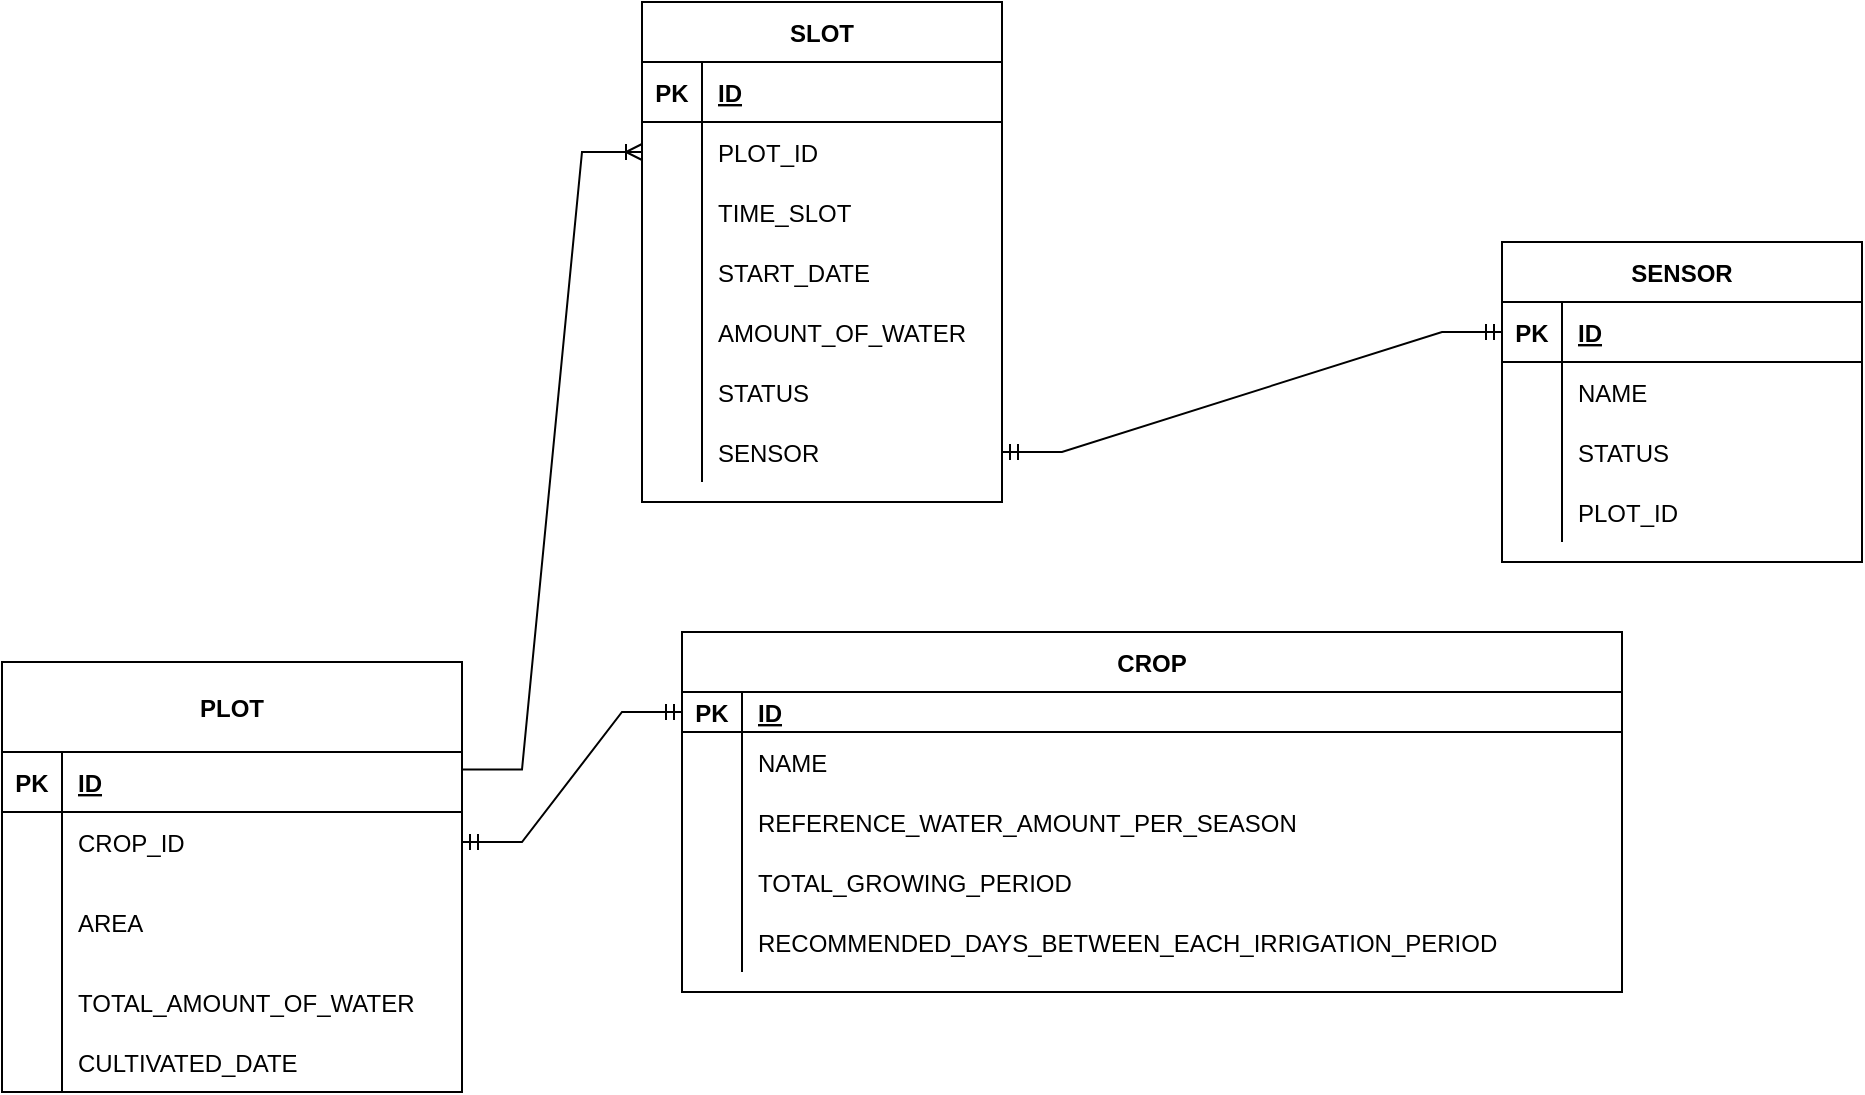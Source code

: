 <mxfile version="20.2.0" type="device"><diagram id="R2lEEEUBdFMjLlhIrx00" name="Page-1"><mxGraphModel dx="1038" dy="1587" grid="1" gridSize="10" guides="1" tooltips="1" connect="1" arrows="1" fold="1" page="1" pageScale="1" pageWidth="850" pageHeight="1100" math="0" shadow="0" extFonts="Permanent Marker^https://fonts.googleapis.com/css?family=Permanent+Marker"><root><mxCell id="0"/><mxCell id="1" parent="0"/><mxCell id="iu4wurZVqodTLWsIj6tv-12" value="CROP" style="shape=table;startSize=30;container=1;collapsible=1;childLayout=tableLayout;fixedRows=1;rowLines=0;fontStyle=1;align=center;resizeLast=1;" parent="1" vertex="1"><mxGeometry x="340" y="75" width="470" height="180" as="geometry"/></mxCell><mxCell id="iu4wurZVqodTLWsIj6tv-13" value="" style="shape=tableRow;horizontal=0;startSize=0;swimlaneHead=0;swimlaneBody=0;fillColor=none;collapsible=0;dropTarget=0;points=[[0,0.5],[1,0.5]];portConstraint=eastwest;top=0;left=0;right=0;bottom=1;" parent="iu4wurZVqodTLWsIj6tv-12" vertex="1"><mxGeometry y="30" width="470" height="20" as="geometry"/></mxCell><mxCell id="iu4wurZVqodTLWsIj6tv-14" value="PK" style="shape=partialRectangle;connectable=0;fillColor=none;top=0;left=0;bottom=0;right=0;fontStyle=1;overflow=hidden;" parent="iu4wurZVqodTLWsIj6tv-13" vertex="1"><mxGeometry width="30" height="20" as="geometry"><mxRectangle width="30" height="20" as="alternateBounds"/></mxGeometry></mxCell><mxCell id="iu4wurZVqodTLWsIj6tv-15" value="ID" style="shape=partialRectangle;connectable=0;fillColor=none;top=0;left=0;bottom=0;right=0;align=left;spacingLeft=6;fontStyle=5;overflow=hidden;" parent="iu4wurZVqodTLWsIj6tv-13" vertex="1"><mxGeometry x="30" width="440" height="20" as="geometry"><mxRectangle width="440" height="20" as="alternateBounds"/></mxGeometry></mxCell><mxCell id="iu4wurZVqodTLWsIj6tv-16" value="" style="shape=tableRow;horizontal=0;startSize=0;swimlaneHead=0;swimlaneBody=0;fillColor=none;collapsible=0;dropTarget=0;points=[[0,0.5],[1,0.5]];portConstraint=eastwest;top=0;left=0;right=0;bottom=0;" parent="iu4wurZVqodTLWsIj6tv-12" vertex="1"><mxGeometry y="50" width="470" height="30" as="geometry"/></mxCell><mxCell id="iu4wurZVqodTLWsIj6tv-17" value="" style="shape=partialRectangle;connectable=0;fillColor=none;top=0;left=0;bottom=0;right=0;editable=1;overflow=hidden;" parent="iu4wurZVqodTLWsIj6tv-16" vertex="1"><mxGeometry width="30" height="30" as="geometry"><mxRectangle width="30" height="30" as="alternateBounds"/></mxGeometry></mxCell><mxCell id="iu4wurZVqodTLWsIj6tv-18" value="NAME" style="shape=partialRectangle;connectable=0;fillColor=none;top=0;left=0;bottom=0;right=0;align=left;spacingLeft=6;overflow=hidden;" parent="iu4wurZVqodTLWsIj6tv-16" vertex="1"><mxGeometry x="30" width="440" height="30" as="geometry"><mxRectangle width="440" height="30" as="alternateBounds"/></mxGeometry></mxCell><mxCell id="iu4wurZVqodTLWsIj6tv-19" value="" style="shape=tableRow;horizontal=0;startSize=0;swimlaneHead=0;swimlaneBody=0;fillColor=none;collapsible=0;dropTarget=0;points=[[0,0.5],[1,0.5]];portConstraint=eastwest;top=0;left=0;right=0;bottom=0;" parent="iu4wurZVqodTLWsIj6tv-12" vertex="1"><mxGeometry y="80" width="470" height="30" as="geometry"/></mxCell><mxCell id="iu4wurZVqodTLWsIj6tv-20" value="" style="shape=partialRectangle;connectable=0;fillColor=none;top=0;left=0;bottom=0;right=0;editable=1;overflow=hidden;" parent="iu4wurZVqodTLWsIj6tv-19" vertex="1"><mxGeometry width="30" height="30" as="geometry"><mxRectangle width="30" height="30" as="alternateBounds"/></mxGeometry></mxCell><mxCell id="iu4wurZVqodTLWsIj6tv-21" value="REFERENCE_WATER_AMOUNT_PER_SEASON" style="shape=partialRectangle;connectable=0;fillColor=none;top=0;left=0;bottom=0;right=0;align=left;spacingLeft=6;overflow=hidden;" parent="iu4wurZVqodTLWsIj6tv-19" vertex="1"><mxGeometry x="30" width="440" height="30" as="geometry"><mxRectangle width="440" height="30" as="alternateBounds"/></mxGeometry></mxCell><mxCell id="iu4wurZVqodTLWsIj6tv-22" value="" style="shape=tableRow;horizontal=0;startSize=0;swimlaneHead=0;swimlaneBody=0;fillColor=none;collapsible=0;dropTarget=0;points=[[0,0.5],[1,0.5]];portConstraint=eastwest;top=0;left=0;right=0;bottom=0;" parent="iu4wurZVqodTLWsIj6tv-12" vertex="1"><mxGeometry y="110" width="470" height="30" as="geometry"/></mxCell><mxCell id="iu4wurZVqodTLWsIj6tv-23" value="" style="shape=partialRectangle;connectable=0;fillColor=none;top=0;left=0;bottom=0;right=0;editable=1;overflow=hidden;" parent="iu4wurZVqodTLWsIj6tv-22" vertex="1"><mxGeometry width="30" height="30" as="geometry"><mxRectangle width="30" height="30" as="alternateBounds"/></mxGeometry></mxCell><mxCell id="iu4wurZVqodTLWsIj6tv-24" value="TOTAL_GROWING_PERIOD" style="shape=partialRectangle;connectable=0;fillColor=none;top=0;left=0;bottom=0;right=0;align=left;spacingLeft=6;overflow=hidden;" parent="iu4wurZVqodTLWsIj6tv-22" vertex="1"><mxGeometry x="30" width="440" height="30" as="geometry"><mxRectangle width="440" height="30" as="alternateBounds"/></mxGeometry></mxCell><mxCell id="iu4wurZVqodTLWsIj6tv-25" value="" style="shape=tableRow;horizontal=0;startSize=0;swimlaneHead=0;swimlaneBody=0;fillColor=none;collapsible=0;dropTarget=0;points=[[0,0.5],[1,0.5]];portConstraint=eastwest;top=0;left=0;right=0;bottom=0;" parent="iu4wurZVqodTLWsIj6tv-12" vertex="1"><mxGeometry y="140" width="470" height="30" as="geometry"/></mxCell><mxCell id="iu4wurZVqodTLWsIj6tv-26" value="" style="shape=partialRectangle;connectable=0;fillColor=none;top=0;left=0;bottom=0;right=0;editable=1;overflow=hidden;" parent="iu4wurZVqodTLWsIj6tv-25" vertex="1"><mxGeometry width="30" height="30" as="geometry"><mxRectangle width="30" height="30" as="alternateBounds"/></mxGeometry></mxCell><mxCell id="iu4wurZVqodTLWsIj6tv-27" value="RECOMMENDED_DAYS_BETWEEN_EACH_IRRIGATION_PERIOD" style="shape=partialRectangle;connectable=0;fillColor=none;top=0;left=0;bottom=0;right=0;align=left;spacingLeft=6;overflow=hidden;" parent="iu4wurZVqodTLWsIj6tv-25" vertex="1"><mxGeometry x="30" width="440" height="30" as="geometry"><mxRectangle width="440" height="30" as="alternateBounds"/></mxGeometry></mxCell><mxCell id="iu4wurZVqodTLWsIj6tv-37" value="PLOT" style="shape=table;startSize=45;container=1;collapsible=1;childLayout=tableLayout;fixedRows=1;rowLines=0;fontStyle=1;align=center;resizeLast=1;" parent="1" vertex="1"><mxGeometry y="90" width="230" height="215" as="geometry"/></mxCell><mxCell id="iu4wurZVqodTLWsIj6tv-38" value="" style="shape=tableRow;horizontal=0;startSize=0;swimlaneHead=0;swimlaneBody=0;fillColor=none;collapsible=0;dropTarget=0;points=[[0,0.5],[1,0.5]];portConstraint=eastwest;top=0;left=0;right=0;bottom=1;" parent="iu4wurZVqodTLWsIj6tv-37" vertex="1"><mxGeometry y="45" width="230" height="30" as="geometry"/></mxCell><mxCell id="iu4wurZVqodTLWsIj6tv-39" value="PK" style="shape=partialRectangle;connectable=0;fillColor=none;top=0;left=0;bottom=0;right=0;fontStyle=1;overflow=hidden;" parent="iu4wurZVqodTLWsIj6tv-38" vertex="1"><mxGeometry width="30" height="30" as="geometry"><mxRectangle width="30" height="30" as="alternateBounds"/></mxGeometry></mxCell><mxCell id="iu4wurZVqodTLWsIj6tv-40" value="ID" style="shape=partialRectangle;connectable=0;fillColor=none;top=0;left=0;bottom=0;right=0;align=left;spacingLeft=6;fontStyle=5;overflow=hidden;" parent="iu4wurZVqodTLWsIj6tv-38" vertex="1"><mxGeometry x="30" width="200" height="30" as="geometry"><mxRectangle width="200" height="30" as="alternateBounds"/></mxGeometry></mxCell><mxCell id="iu4wurZVqodTLWsIj6tv-41" value="" style="shape=tableRow;horizontal=0;startSize=0;swimlaneHead=0;swimlaneBody=0;fillColor=none;collapsible=0;dropTarget=0;points=[[0,0.5],[1,0.5]];portConstraint=eastwest;top=0;left=0;right=0;bottom=0;" parent="iu4wurZVqodTLWsIj6tv-37" vertex="1"><mxGeometry y="75" width="230" height="30" as="geometry"/></mxCell><mxCell id="iu4wurZVqodTLWsIj6tv-42" value="" style="shape=partialRectangle;connectable=0;fillColor=none;top=0;left=0;bottom=0;right=0;editable=1;overflow=hidden;" parent="iu4wurZVqodTLWsIj6tv-41" vertex="1"><mxGeometry width="30" height="30" as="geometry"><mxRectangle width="30" height="30" as="alternateBounds"/></mxGeometry></mxCell><mxCell id="iu4wurZVqodTLWsIj6tv-43" value="CROP_ID" style="shape=partialRectangle;connectable=0;fillColor=none;top=0;left=0;bottom=0;right=0;align=left;spacingLeft=6;overflow=hidden;" parent="iu4wurZVqodTLWsIj6tv-41" vertex="1"><mxGeometry x="30" width="200" height="30" as="geometry"><mxRectangle width="200" height="30" as="alternateBounds"/></mxGeometry></mxCell><mxCell id="iu4wurZVqodTLWsIj6tv-44" value="" style="shape=tableRow;horizontal=0;startSize=0;swimlaneHead=0;swimlaneBody=0;fillColor=none;collapsible=0;dropTarget=0;points=[[0,0.5],[1,0.5]];portConstraint=eastwest;top=0;left=0;right=0;bottom=0;" parent="iu4wurZVqodTLWsIj6tv-37" vertex="1"><mxGeometry y="105" width="230" height="50" as="geometry"/></mxCell><mxCell id="iu4wurZVqodTLWsIj6tv-45" value="" style="shape=partialRectangle;connectable=0;fillColor=none;top=0;left=0;bottom=0;right=0;editable=1;overflow=hidden;" parent="iu4wurZVqodTLWsIj6tv-44" vertex="1"><mxGeometry width="30" height="50" as="geometry"><mxRectangle width="30" height="50" as="alternateBounds"/></mxGeometry></mxCell><mxCell id="iu4wurZVqodTLWsIj6tv-46" value="AREA" style="shape=partialRectangle;connectable=0;fillColor=none;top=0;left=0;bottom=0;right=0;align=left;spacingLeft=6;overflow=hidden;" parent="iu4wurZVqodTLWsIj6tv-44" vertex="1"><mxGeometry x="30" width="200" height="50" as="geometry"><mxRectangle width="200" height="50" as="alternateBounds"/></mxGeometry></mxCell><mxCell id="iu4wurZVqodTLWsIj6tv-47" value="" style="shape=tableRow;horizontal=0;startSize=0;swimlaneHead=0;swimlaneBody=0;fillColor=none;collapsible=0;dropTarget=0;points=[[0,0.5],[1,0.5]];portConstraint=eastwest;top=0;left=0;right=0;bottom=0;" parent="iu4wurZVqodTLWsIj6tv-37" vertex="1"><mxGeometry y="155" width="230" height="30" as="geometry"/></mxCell><mxCell id="iu4wurZVqodTLWsIj6tv-48" value="" style="shape=partialRectangle;connectable=0;fillColor=none;top=0;left=0;bottom=0;right=0;editable=1;overflow=hidden;" parent="iu4wurZVqodTLWsIj6tv-47" vertex="1"><mxGeometry width="30" height="30" as="geometry"><mxRectangle width="30" height="30" as="alternateBounds"/></mxGeometry></mxCell><mxCell id="iu4wurZVqodTLWsIj6tv-49" value="TOTAL_AMOUNT_OF_WATER" style="shape=partialRectangle;connectable=0;fillColor=none;top=0;left=0;bottom=0;right=0;align=left;spacingLeft=6;overflow=hidden;" parent="iu4wurZVqodTLWsIj6tv-47" vertex="1"><mxGeometry x="30" width="200" height="30" as="geometry"><mxRectangle width="200" height="30" as="alternateBounds"/></mxGeometry></mxCell><mxCell id="iu4wurZVqodTLWsIj6tv-68" value="" style="shape=tableRow;horizontal=0;startSize=0;swimlaneHead=0;swimlaneBody=0;fillColor=none;collapsible=0;dropTarget=0;points=[[0,0.5],[1,0.5]];portConstraint=eastwest;top=0;left=0;right=0;bottom=0;" parent="iu4wurZVqodTLWsIj6tv-37" vertex="1"><mxGeometry y="185" width="230" height="30" as="geometry"/></mxCell><mxCell id="iu4wurZVqodTLWsIj6tv-69" value="" style="shape=partialRectangle;connectable=0;fillColor=none;top=0;left=0;bottom=0;right=0;editable=1;overflow=hidden;" parent="iu4wurZVqodTLWsIj6tv-68" vertex="1"><mxGeometry width="30" height="30" as="geometry"><mxRectangle width="30" height="30" as="alternateBounds"/></mxGeometry></mxCell><mxCell id="iu4wurZVqodTLWsIj6tv-70" value="CULTIVATED_DATE" style="shape=partialRectangle;connectable=0;fillColor=none;top=0;left=0;bottom=0;right=0;align=left;spacingLeft=6;overflow=hidden;" parent="iu4wurZVqodTLWsIj6tv-68" vertex="1"><mxGeometry x="30" width="200" height="30" as="geometry"><mxRectangle width="200" height="30" as="alternateBounds"/></mxGeometry></mxCell><mxCell id="iu4wurZVqodTLWsIj6tv-55" value="SENSOR" style="shape=table;startSize=30;container=1;collapsible=1;childLayout=tableLayout;fixedRows=1;rowLines=0;fontStyle=1;align=center;resizeLast=1;" parent="1" vertex="1"><mxGeometry x="750" y="-120" width="180" height="160" as="geometry"/></mxCell><mxCell id="iu4wurZVqodTLWsIj6tv-56" value="" style="shape=tableRow;horizontal=0;startSize=0;swimlaneHead=0;swimlaneBody=0;fillColor=none;collapsible=0;dropTarget=0;points=[[0,0.5],[1,0.5]];portConstraint=eastwest;top=0;left=0;right=0;bottom=1;" parent="iu4wurZVqodTLWsIj6tv-55" vertex="1"><mxGeometry y="30" width="180" height="30" as="geometry"/></mxCell><mxCell id="iu4wurZVqodTLWsIj6tv-57" value="PK" style="shape=partialRectangle;connectable=0;fillColor=none;top=0;left=0;bottom=0;right=0;fontStyle=1;overflow=hidden;" parent="iu4wurZVqodTLWsIj6tv-56" vertex="1"><mxGeometry width="30" height="30" as="geometry"><mxRectangle width="30" height="30" as="alternateBounds"/></mxGeometry></mxCell><mxCell id="iu4wurZVqodTLWsIj6tv-58" value="ID" style="shape=partialRectangle;connectable=0;fillColor=none;top=0;left=0;bottom=0;right=0;align=left;spacingLeft=6;fontStyle=5;overflow=hidden;" parent="iu4wurZVqodTLWsIj6tv-56" vertex="1"><mxGeometry x="30" width="150" height="30" as="geometry"><mxRectangle width="150" height="30" as="alternateBounds"/></mxGeometry></mxCell><mxCell id="iu4wurZVqodTLWsIj6tv-59" value="" style="shape=tableRow;horizontal=0;startSize=0;swimlaneHead=0;swimlaneBody=0;fillColor=none;collapsible=0;dropTarget=0;points=[[0,0.5],[1,0.5]];portConstraint=eastwest;top=0;left=0;right=0;bottom=0;" parent="iu4wurZVqodTLWsIj6tv-55" vertex="1"><mxGeometry y="60" width="180" height="30" as="geometry"/></mxCell><mxCell id="iu4wurZVqodTLWsIj6tv-60" value="" style="shape=partialRectangle;connectable=0;fillColor=none;top=0;left=0;bottom=0;right=0;editable=1;overflow=hidden;" parent="iu4wurZVqodTLWsIj6tv-59" vertex="1"><mxGeometry width="30" height="30" as="geometry"><mxRectangle width="30" height="30" as="alternateBounds"/></mxGeometry></mxCell><mxCell id="iu4wurZVqodTLWsIj6tv-61" value="NAME" style="shape=partialRectangle;connectable=0;fillColor=none;top=0;left=0;bottom=0;right=0;align=left;spacingLeft=6;overflow=hidden;" parent="iu4wurZVqodTLWsIj6tv-59" vertex="1"><mxGeometry x="30" width="150" height="30" as="geometry"><mxRectangle width="150" height="30" as="alternateBounds"/></mxGeometry></mxCell><mxCell id="iu4wurZVqodTLWsIj6tv-62" value="" style="shape=tableRow;horizontal=0;startSize=0;swimlaneHead=0;swimlaneBody=0;fillColor=none;collapsible=0;dropTarget=0;points=[[0,0.5],[1,0.5]];portConstraint=eastwest;top=0;left=0;right=0;bottom=0;" parent="iu4wurZVqodTLWsIj6tv-55" vertex="1"><mxGeometry y="90" width="180" height="30" as="geometry"/></mxCell><mxCell id="iu4wurZVqodTLWsIj6tv-63" value="" style="shape=partialRectangle;connectable=0;fillColor=none;top=0;left=0;bottom=0;right=0;editable=1;overflow=hidden;" parent="iu4wurZVqodTLWsIj6tv-62" vertex="1"><mxGeometry width="30" height="30" as="geometry"><mxRectangle width="30" height="30" as="alternateBounds"/></mxGeometry></mxCell><mxCell id="iu4wurZVqodTLWsIj6tv-64" value="STATUS" style="shape=partialRectangle;connectable=0;fillColor=none;top=0;left=0;bottom=0;right=0;align=left;spacingLeft=6;overflow=hidden;" parent="iu4wurZVqodTLWsIj6tv-62" vertex="1"><mxGeometry x="30" width="150" height="30" as="geometry"><mxRectangle width="150" height="30" as="alternateBounds"/></mxGeometry></mxCell><mxCell id="iu4wurZVqodTLWsIj6tv-65" value="" style="shape=tableRow;horizontal=0;startSize=0;swimlaneHead=0;swimlaneBody=0;fillColor=none;collapsible=0;dropTarget=0;points=[[0,0.5],[1,0.5]];portConstraint=eastwest;top=0;left=0;right=0;bottom=0;" parent="iu4wurZVqodTLWsIj6tv-55" vertex="1"><mxGeometry y="120" width="180" height="30" as="geometry"/></mxCell><mxCell id="iu4wurZVqodTLWsIj6tv-66" value="" style="shape=partialRectangle;connectable=0;fillColor=none;top=0;left=0;bottom=0;right=0;editable=1;overflow=hidden;" parent="iu4wurZVqodTLWsIj6tv-65" vertex="1"><mxGeometry width="30" height="30" as="geometry"><mxRectangle width="30" height="30" as="alternateBounds"/></mxGeometry></mxCell><mxCell id="iu4wurZVqodTLWsIj6tv-67" value="PLOT_ID" style="shape=partialRectangle;connectable=0;fillColor=none;top=0;left=0;bottom=0;right=0;align=left;spacingLeft=6;overflow=hidden;" parent="iu4wurZVqodTLWsIj6tv-65" vertex="1"><mxGeometry x="30" width="150" height="30" as="geometry"><mxRectangle width="150" height="30" as="alternateBounds"/></mxGeometry></mxCell><mxCell id="iu4wurZVqodTLWsIj6tv-71" value="SLOT" style="shape=table;startSize=30;container=1;collapsible=1;childLayout=tableLayout;fixedRows=1;rowLines=0;fontStyle=1;align=center;resizeLast=1;" parent="1" vertex="1"><mxGeometry x="320" y="-240" width="180" height="250" as="geometry"/></mxCell><mxCell id="iu4wurZVqodTLWsIj6tv-72" value="" style="shape=tableRow;horizontal=0;startSize=0;swimlaneHead=0;swimlaneBody=0;fillColor=none;collapsible=0;dropTarget=0;points=[[0,0.5],[1,0.5]];portConstraint=eastwest;top=0;left=0;right=0;bottom=1;" parent="iu4wurZVqodTLWsIj6tv-71" vertex="1"><mxGeometry y="30" width="180" height="30" as="geometry"/></mxCell><mxCell id="iu4wurZVqodTLWsIj6tv-73" value="PK" style="shape=partialRectangle;connectable=0;fillColor=none;top=0;left=0;bottom=0;right=0;fontStyle=1;overflow=hidden;" parent="iu4wurZVqodTLWsIj6tv-72" vertex="1"><mxGeometry width="30" height="30" as="geometry"><mxRectangle width="30" height="30" as="alternateBounds"/></mxGeometry></mxCell><mxCell id="iu4wurZVqodTLWsIj6tv-74" value="ID" style="shape=partialRectangle;connectable=0;fillColor=none;top=0;left=0;bottom=0;right=0;align=left;spacingLeft=6;fontStyle=5;overflow=hidden;" parent="iu4wurZVqodTLWsIj6tv-72" vertex="1"><mxGeometry x="30" width="150" height="30" as="geometry"><mxRectangle width="150" height="30" as="alternateBounds"/></mxGeometry></mxCell><mxCell id="iu4wurZVqodTLWsIj6tv-75" value="" style="shape=tableRow;horizontal=0;startSize=0;swimlaneHead=0;swimlaneBody=0;fillColor=none;collapsible=0;dropTarget=0;points=[[0,0.5],[1,0.5]];portConstraint=eastwest;top=0;left=0;right=0;bottom=0;" parent="iu4wurZVqodTLWsIj6tv-71" vertex="1"><mxGeometry y="60" width="180" height="30" as="geometry"/></mxCell><mxCell id="iu4wurZVqodTLWsIj6tv-76" value="" style="shape=partialRectangle;connectable=0;fillColor=none;top=0;left=0;bottom=0;right=0;editable=1;overflow=hidden;" parent="iu4wurZVqodTLWsIj6tv-75" vertex="1"><mxGeometry width="30" height="30" as="geometry"><mxRectangle width="30" height="30" as="alternateBounds"/></mxGeometry></mxCell><mxCell id="iu4wurZVqodTLWsIj6tv-77" value="PLOT_ID" style="shape=partialRectangle;connectable=0;fillColor=none;top=0;left=0;bottom=0;right=0;align=left;spacingLeft=6;overflow=hidden;" parent="iu4wurZVqodTLWsIj6tv-75" vertex="1"><mxGeometry x="30" width="150" height="30" as="geometry"><mxRectangle width="150" height="30" as="alternateBounds"/></mxGeometry></mxCell><mxCell id="iu4wurZVqodTLWsIj6tv-78" value="" style="shape=tableRow;horizontal=0;startSize=0;swimlaneHead=0;swimlaneBody=0;fillColor=none;collapsible=0;dropTarget=0;points=[[0,0.5],[1,0.5]];portConstraint=eastwest;top=0;left=0;right=0;bottom=0;" parent="iu4wurZVqodTLWsIj6tv-71" vertex="1"><mxGeometry y="90" width="180" height="30" as="geometry"/></mxCell><mxCell id="iu4wurZVqodTLWsIj6tv-79" value="" style="shape=partialRectangle;connectable=0;fillColor=none;top=0;left=0;bottom=0;right=0;editable=1;overflow=hidden;" parent="iu4wurZVqodTLWsIj6tv-78" vertex="1"><mxGeometry width="30" height="30" as="geometry"><mxRectangle width="30" height="30" as="alternateBounds"/></mxGeometry></mxCell><mxCell id="iu4wurZVqodTLWsIj6tv-80" value="TIME_SLOT" style="shape=partialRectangle;connectable=0;fillColor=none;top=0;left=0;bottom=0;right=0;align=left;spacingLeft=6;overflow=hidden;" parent="iu4wurZVqodTLWsIj6tv-78" vertex="1"><mxGeometry x="30" width="150" height="30" as="geometry"><mxRectangle width="150" height="30" as="alternateBounds"/></mxGeometry></mxCell><mxCell id="iu4wurZVqodTLWsIj6tv-81" value="" style="shape=tableRow;horizontal=0;startSize=0;swimlaneHead=0;swimlaneBody=0;fillColor=none;collapsible=0;dropTarget=0;points=[[0,0.5],[1,0.5]];portConstraint=eastwest;top=0;left=0;right=0;bottom=0;" parent="iu4wurZVqodTLWsIj6tv-71" vertex="1"><mxGeometry y="120" width="180" height="30" as="geometry"/></mxCell><mxCell id="iu4wurZVqodTLWsIj6tv-82" value="" style="shape=partialRectangle;connectable=0;fillColor=none;top=0;left=0;bottom=0;right=0;editable=1;overflow=hidden;" parent="iu4wurZVqodTLWsIj6tv-81" vertex="1"><mxGeometry width="30" height="30" as="geometry"><mxRectangle width="30" height="30" as="alternateBounds"/></mxGeometry></mxCell><mxCell id="iu4wurZVqodTLWsIj6tv-83" value="START_DATE" style="shape=partialRectangle;connectable=0;fillColor=none;top=0;left=0;bottom=0;right=0;align=left;spacingLeft=6;overflow=hidden;" parent="iu4wurZVqodTLWsIj6tv-81" vertex="1"><mxGeometry x="30" width="150" height="30" as="geometry"><mxRectangle width="150" height="30" as="alternateBounds"/></mxGeometry></mxCell><mxCell id="iu4wurZVqodTLWsIj6tv-84" value="" style="shape=tableRow;horizontal=0;startSize=0;swimlaneHead=0;swimlaneBody=0;fillColor=none;collapsible=0;dropTarget=0;points=[[0,0.5],[1,0.5]];portConstraint=eastwest;top=0;left=0;right=0;bottom=0;" parent="iu4wurZVqodTLWsIj6tv-71" vertex="1"><mxGeometry y="150" width="180" height="30" as="geometry"/></mxCell><mxCell id="iu4wurZVqodTLWsIj6tv-85" value="" style="shape=partialRectangle;connectable=0;fillColor=none;top=0;left=0;bottom=0;right=0;editable=1;overflow=hidden;" parent="iu4wurZVqodTLWsIj6tv-84" vertex="1"><mxGeometry width="30" height="30" as="geometry"><mxRectangle width="30" height="30" as="alternateBounds"/></mxGeometry></mxCell><mxCell id="iu4wurZVqodTLWsIj6tv-86" value="AMOUNT_OF_WATER" style="shape=partialRectangle;connectable=0;fillColor=none;top=0;left=0;bottom=0;right=0;align=left;spacingLeft=6;overflow=hidden;" parent="iu4wurZVqodTLWsIj6tv-84" vertex="1"><mxGeometry x="30" width="150" height="30" as="geometry"><mxRectangle width="150" height="30" as="alternateBounds"/></mxGeometry></mxCell><mxCell id="iu4wurZVqodTLWsIj6tv-103" value="" style="shape=tableRow;horizontal=0;startSize=0;swimlaneHead=0;swimlaneBody=0;fillColor=none;collapsible=0;dropTarget=0;points=[[0,0.5],[1,0.5]];portConstraint=eastwest;top=0;left=0;right=0;bottom=0;" parent="iu4wurZVqodTLWsIj6tv-71" vertex="1"><mxGeometry y="180" width="180" height="30" as="geometry"/></mxCell><mxCell id="iu4wurZVqodTLWsIj6tv-104" value="" style="shape=partialRectangle;connectable=0;fillColor=none;top=0;left=0;bottom=0;right=0;editable=1;overflow=hidden;" parent="iu4wurZVqodTLWsIj6tv-103" vertex="1"><mxGeometry width="30" height="30" as="geometry"><mxRectangle width="30" height="30" as="alternateBounds"/></mxGeometry></mxCell><mxCell id="iu4wurZVqodTLWsIj6tv-105" value="STATUS" style="shape=partialRectangle;connectable=0;fillColor=none;top=0;left=0;bottom=0;right=0;align=left;spacingLeft=6;overflow=hidden;" parent="iu4wurZVqodTLWsIj6tv-103" vertex="1"><mxGeometry x="30" width="150" height="30" as="geometry"><mxRectangle width="150" height="30" as="alternateBounds"/></mxGeometry></mxCell><mxCell id="iu4wurZVqodTLWsIj6tv-106" value="" style="shape=tableRow;horizontal=0;startSize=0;swimlaneHead=0;swimlaneBody=0;fillColor=none;collapsible=0;dropTarget=0;points=[[0,0.5],[1,0.5]];portConstraint=eastwest;top=0;left=0;right=0;bottom=0;" parent="iu4wurZVqodTLWsIj6tv-71" vertex="1"><mxGeometry y="210" width="180" height="30" as="geometry"/></mxCell><mxCell id="iu4wurZVqodTLWsIj6tv-107" value="" style="shape=partialRectangle;connectable=0;fillColor=none;top=0;left=0;bottom=0;right=0;editable=1;overflow=hidden;" parent="iu4wurZVqodTLWsIj6tv-106" vertex="1"><mxGeometry width="30" height="30" as="geometry"><mxRectangle width="30" height="30" as="alternateBounds"/></mxGeometry></mxCell><mxCell id="iu4wurZVqodTLWsIj6tv-108" value="SENSOR" style="shape=partialRectangle;connectable=0;fillColor=none;top=0;left=0;bottom=0;right=0;align=left;spacingLeft=6;overflow=hidden;" parent="iu4wurZVqodTLWsIj6tv-106" vertex="1"><mxGeometry x="30" width="150" height="30" as="geometry"><mxRectangle width="150" height="30" as="alternateBounds"/></mxGeometry></mxCell><mxCell id="iu4wurZVqodTLWsIj6tv-110" value="" style="edgeStyle=entityRelationEdgeStyle;fontSize=12;html=1;endArrow=ERmandOne;startArrow=ERmandOne;rounded=0;entryX=0;entryY=0.5;entryDx=0;entryDy=0;" parent="1" source="iu4wurZVqodTLWsIj6tv-106" target="iu4wurZVqodTLWsIj6tv-56" edge="1"><mxGeometry width="100" height="100" relative="1" as="geometry"><mxPoint x="630" y="580" as="sourcePoint"/><mxPoint x="840" y="390" as="targetPoint"/></mxGeometry></mxCell><mxCell id="iu4wurZVqodTLWsIj6tv-111" value="" style="edgeStyle=entityRelationEdgeStyle;fontSize=12;html=1;endArrow=ERmandOne;startArrow=ERmandOne;rounded=0;" parent="1" source="iu4wurZVqodTLWsIj6tv-41" edge="1"><mxGeometry width="100" height="100" relative="1" as="geometry"><mxPoint x="10" y="330" as="sourcePoint"/><mxPoint x="340" y="115" as="targetPoint"/></mxGeometry></mxCell><mxCell id="iu4wurZVqodTLWsIj6tv-112" value="" style="edgeStyle=entityRelationEdgeStyle;fontSize=12;html=1;endArrow=ERoneToMany;rounded=0;exitX=1;exitY=0.25;exitDx=0;exitDy=0;entryX=0;entryY=0.5;entryDx=0;entryDy=0;" parent="1" source="iu4wurZVqodTLWsIj6tv-37" edge="1" target="iu4wurZVqodTLWsIj6tv-75"><mxGeometry width="100" height="100" relative="1" as="geometry"><mxPoint x="260" y="240" as="sourcePoint"/><mxPoint x="260" y="-160" as="targetPoint"/></mxGeometry></mxCell></root></mxGraphModel></diagram></mxfile>